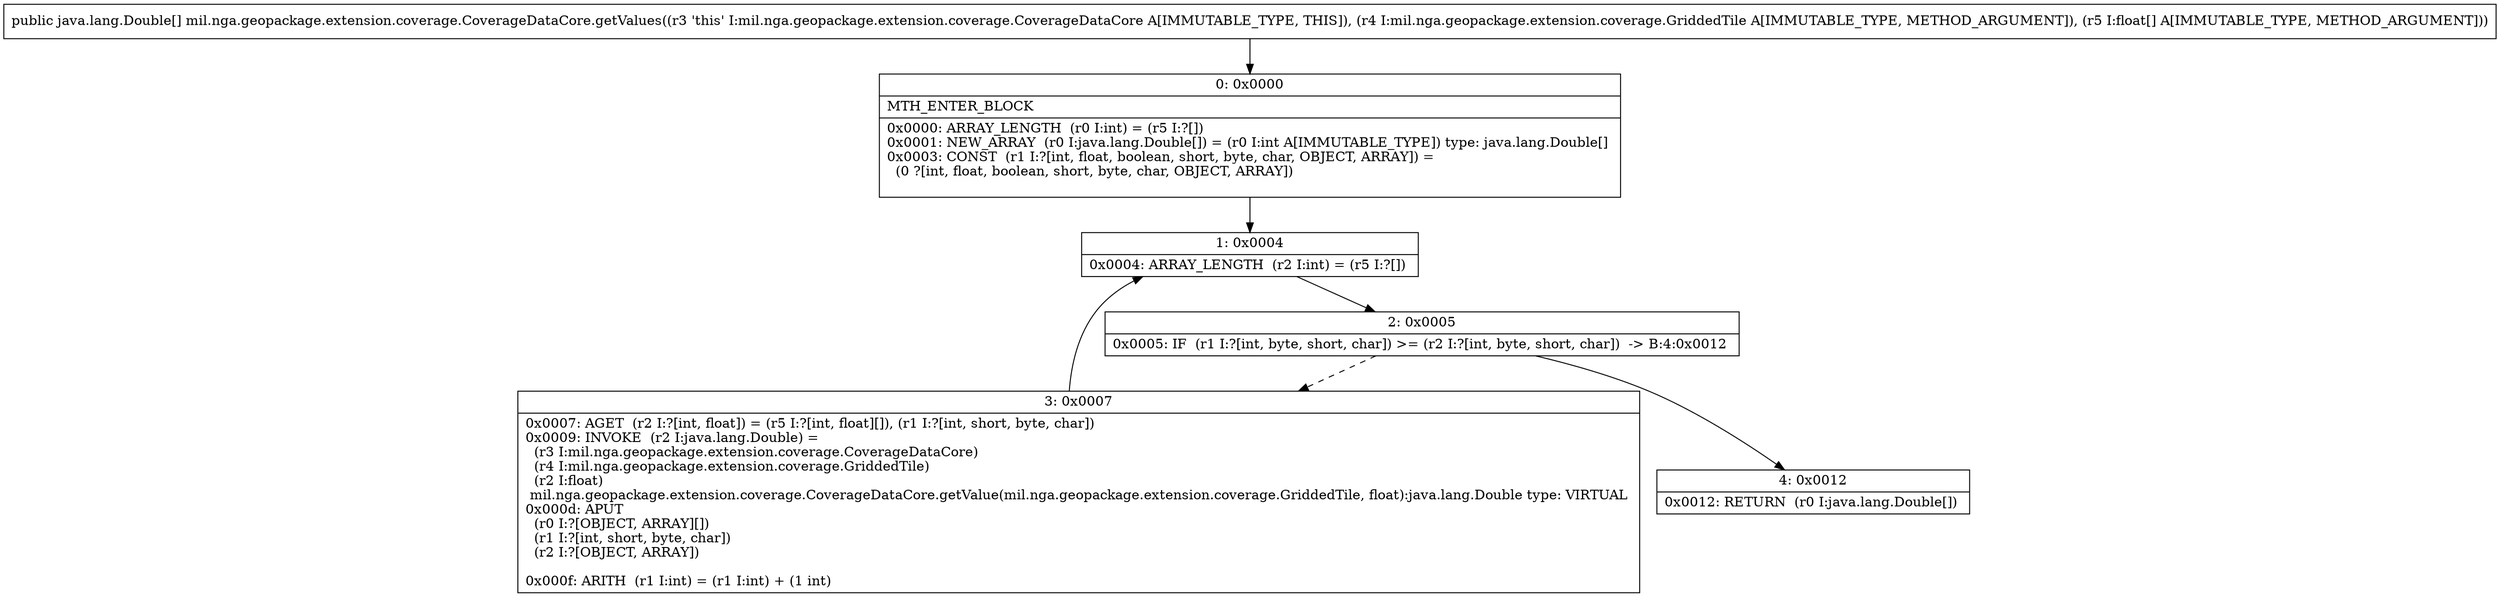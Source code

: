 digraph "CFG formil.nga.geopackage.extension.coverage.CoverageDataCore.getValues(Lmil\/nga\/geopackage\/extension\/coverage\/GriddedTile;[F)[Ljava\/lang\/Double;" {
Node_0 [shape=record,label="{0\:\ 0x0000|MTH_ENTER_BLOCK\l|0x0000: ARRAY_LENGTH  (r0 I:int) = (r5 I:?[]) \l0x0001: NEW_ARRAY  (r0 I:java.lang.Double[]) = (r0 I:int A[IMMUTABLE_TYPE]) type: java.lang.Double[] \l0x0003: CONST  (r1 I:?[int, float, boolean, short, byte, char, OBJECT, ARRAY]) = \l  (0 ?[int, float, boolean, short, byte, char, OBJECT, ARRAY])\l \l}"];
Node_1 [shape=record,label="{1\:\ 0x0004|0x0004: ARRAY_LENGTH  (r2 I:int) = (r5 I:?[]) \l}"];
Node_2 [shape=record,label="{2\:\ 0x0005|0x0005: IF  (r1 I:?[int, byte, short, char]) \>= (r2 I:?[int, byte, short, char])  \-\> B:4:0x0012 \l}"];
Node_3 [shape=record,label="{3\:\ 0x0007|0x0007: AGET  (r2 I:?[int, float]) = (r5 I:?[int, float][]), (r1 I:?[int, short, byte, char]) \l0x0009: INVOKE  (r2 I:java.lang.Double) = \l  (r3 I:mil.nga.geopackage.extension.coverage.CoverageDataCore)\l  (r4 I:mil.nga.geopackage.extension.coverage.GriddedTile)\l  (r2 I:float)\l mil.nga.geopackage.extension.coverage.CoverageDataCore.getValue(mil.nga.geopackage.extension.coverage.GriddedTile, float):java.lang.Double type: VIRTUAL \l0x000d: APUT  \l  (r0 I:?[OBJECT, ARRAY][])\l  (r1 I:?[int, short, byte, char])\l  (r2 I:?[OBJECT, ARRAY])\l \l0x000f: ARITH  (r1 I:int) = (r1 I:int) + (1 int) \l}"];
Node_4 [shape=record,label="{4\:\ 0x0012|0x0012: RETURN  (r0 I:java.lang.Double[]) \l}"];
MethodNode[shape=record,label="{public java.lang.Double[] mil.nga.geopackage.extension.coverage.CoverageDataCore.getValues((r3 'this' I:mil.nga.geopackage.extension.coverage.CoverageDataCore A[IMMUTABLE_TYPE, THIS]), (r4 I:mil.nga.geopackage.extension.coverage.GriddedTile A[IMMUTABLE_TYPE, METHOD_ARGUMENT]), (r5 I:float[] A[IMMUTABLE_TYPE, METHOD_ARGUMENT])) }"];
MethodNode -> Node_0;
Node_0 -> Node_1;
Node_1 -> Node_2;
Node_2 -> Node_3[style=dashed];
Node_2 -> Node_4;
Node_3 -> Node_1;
}

